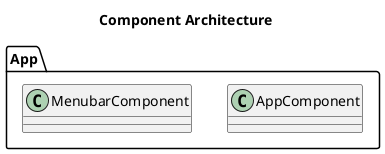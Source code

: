 @startuml
title Component Architecture

package App <<Folder>> {
  class AppComponent
  class MenubarComponent

}

@enduml
